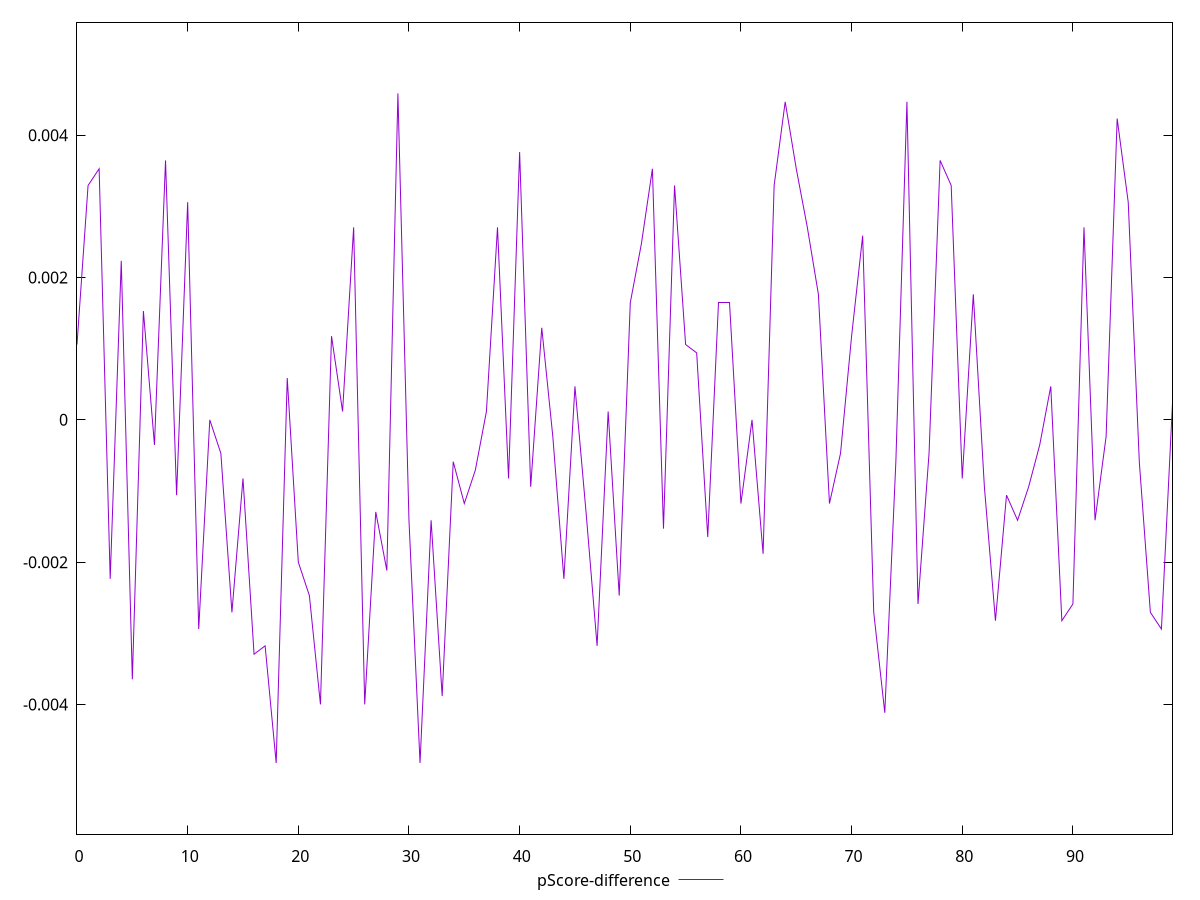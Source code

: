 reset

$pScoreDifference <<EOF
0 0.0010588235294117787
1 0.0032941176470587807
2 0.003529411764705892
3 -0.0022352941176470575
4 0.0022352941176470575
5 -0.003647058823529392
6 0.0015294117647058902
7 -0.0003529411764705559
8 0.003647058823529392
9 -0.0010588235294117787
10 0.003058823529411725
11 -0.002941176470588225
12 0
13 -0.00047058823529411153
14 -0.002705882352941169
15 -0.0008235294117647229
16 -0.0032941176470588363
17 -0.0031764705882352806
18 -0.0048235294117647265
19 0.0005882352941176672
20 -0.0020000000000000018
21 -0.0024705882352941133
22 -0.003999999999999948
23 0.0011764705882353343
24 0.00011764705882355564
25 0.002705882352941169
26 -0.0040000000000000036
27 -0.0012941176470588345
28 -0.002117647058823502
29 0.004588235294117671
30 -0.0014117647058823346
31 -0.0048235294117647265
32 -0.0014117647058823346
33 -0.003882352941176448
34 -0.0005882352941176117
35 -0.0011764705882352788
36 -0.0007058823529411673
37 0.00011764705882355564
38 0.002705882352941169
39 -0.0008235294117646674
40 0.003764705882352948
41 -0.0009411764705882231
42 0.0012941176470588345
43 -0.00023529411764705577
44 -0.0022352941176470575
45 0.00047058823529416705
46 -0.0012941176470588345
47 -0.0031764705882352806
48 0.00011764705882355564
49 -0.0024705882352941133
50 0.0016470588235294459
51 0.002470588235294169
52 0.003529411764705892
53 -0.0015294117647058902
54 0.0032941176470588363
55 0.0010588235294117787
56 0.0009411764705882786
57 -0.0016470588235293904
58 0.0016470588235294459
59 0.0016470588235294459
60 -0.0011764705882352788
61 5.551115123125783e-17
62 -0.0018823529411764461
63 0.0032941176470588363
64 0.004470588235294171
65 0.003529411764705892
66 0.002705882352941169
67 0.001764705882352946
68 -0.0011764705882352788
69 -0.00047058823529411153
70 0.0011764705882352788
71 0.002588235294117669
72 -0.002705882352941169
73 -0.004117647058823504
74 -0.0005882352941176117
75 0.004470588235294171
76 -0.0025882352941176134
77 -0.00047058823529411153
78 0.0036470588235294477
79 0.0032941176470588363
80 -0.0008235294117647229
81 0.001764705882352946
82 -0.0009411764705882231
83 -0.0028235294117647247
84 -0.0010588235294117787
85 -0.0014117647058823346
86 -0.0009411764705882231
87 -0.0003529411764705559
88 0.00047058823529416705
89 -0.002823529411764669
90 -0.0025882352941176134
91 0.002705882352941169
92 -0.0014117647058823346
93 -0.00023529411764705577
94 0.004235294117647004
95 0.0030588235294117805
96 -0.0005882352941176117
97 -0.002705882352941169
98 -0.002941176470588225
99 0.00023529411764705577
EOF

set key outside below
set xrange [0:99]
set yrange [-0.0058235294117647265:0.005588235294117671]
set trange [-0.0058235294117647265:0.005588235294117671]
set terminal svg size 640, 500 enhanced background rgb 'white'
set output "report_00026_2021-02-22T21:38:55.199Z/render-blocking-resources/samples/pages/pScore-difference/values.svg"

plot $pScoreDifference title "pScore-difference" with line

reset
